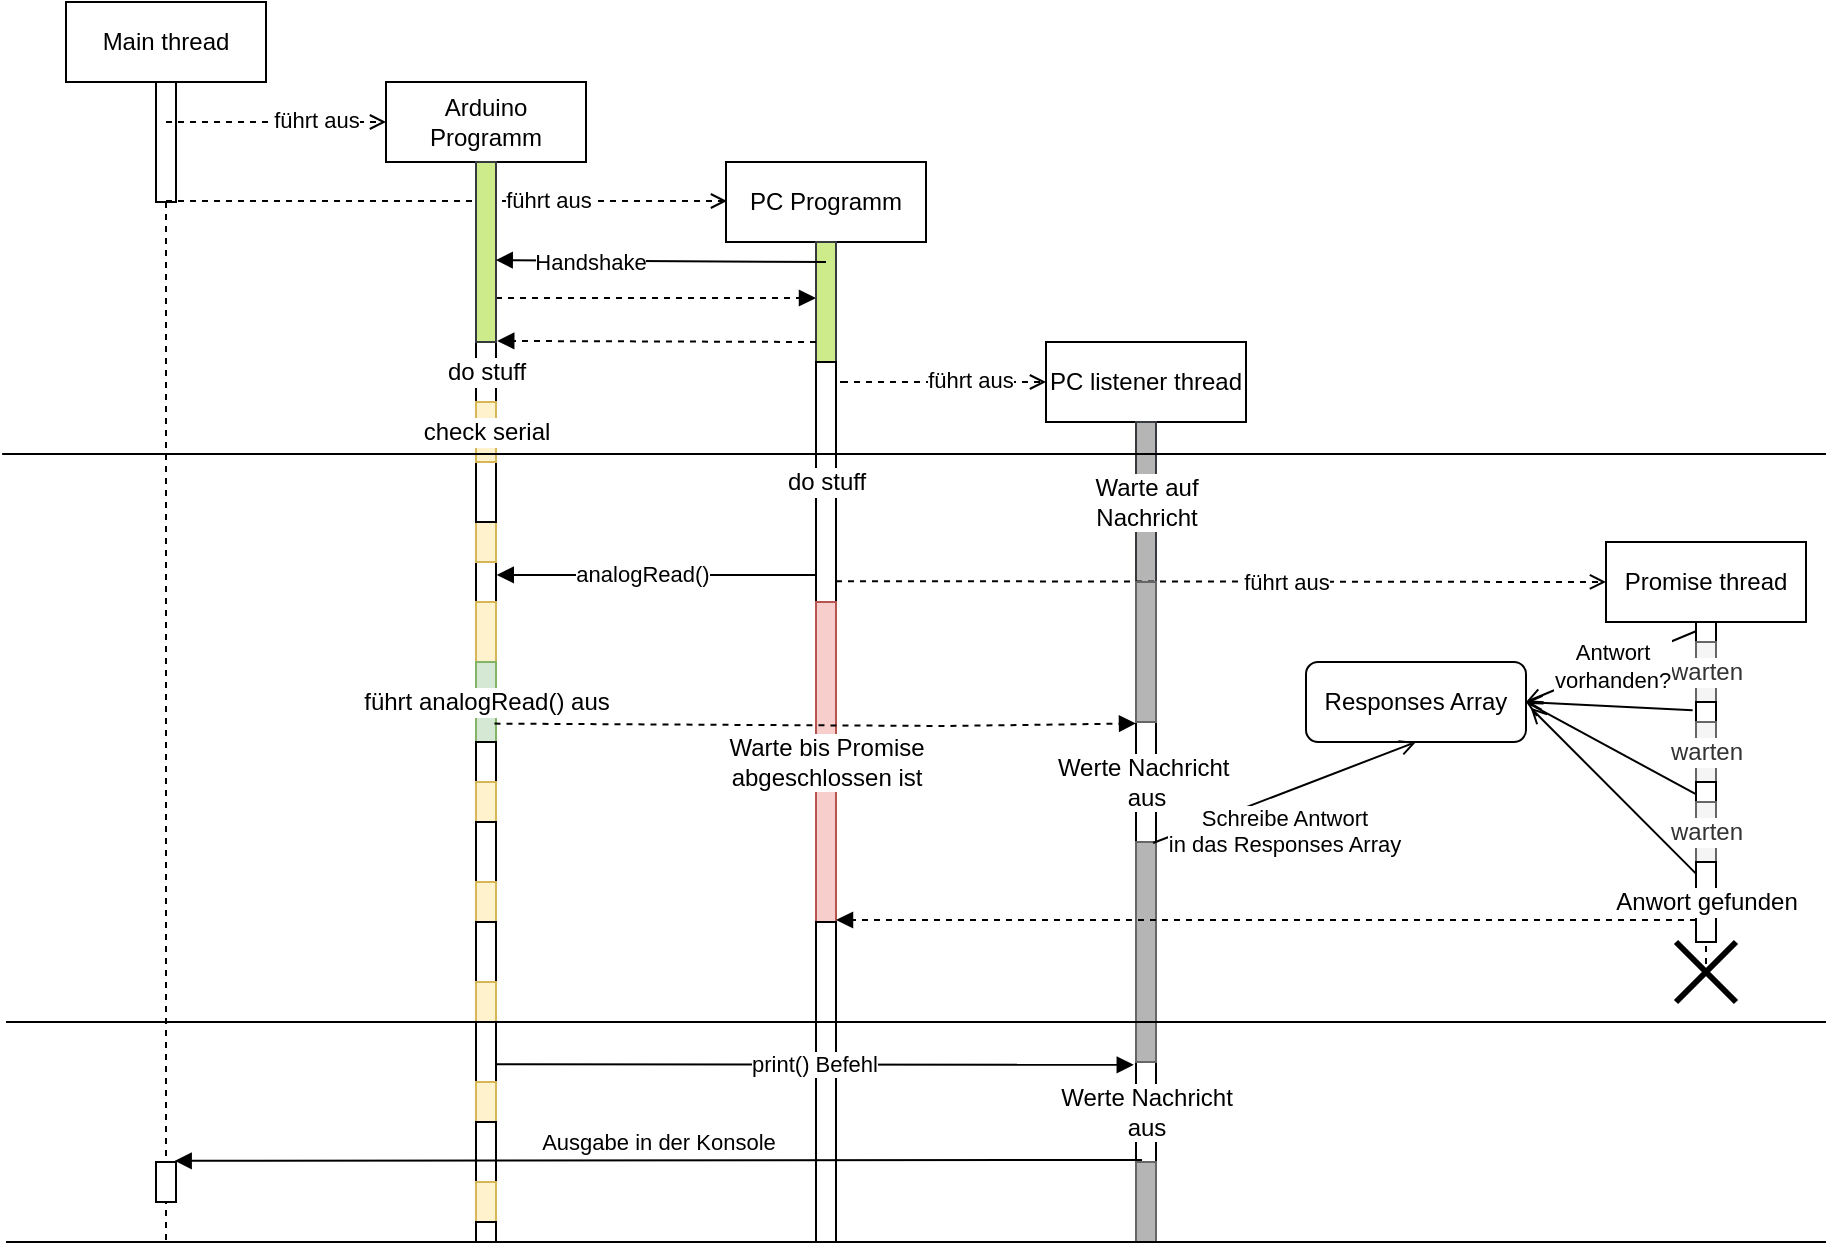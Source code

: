 <mxfile version="20.7.4" type="device"><diagram id="acE3tlP7MQNckMacNCmC" name="Seite-1"><mxGraphModel dx="2237" dy="617" grid="1" gridSize="10" guides="1" tooltips="1" connect="1" arrows="1" fold="1" page="1" pageScale="1" pageWidth="1169" pageHeight="827" math="0" shadow="0"><root><mxCell id="0"/><mxCell id="1" parent="0"/><mxCell id="-ClG9kFUVCWrAjZ1yE3s-3" value="Main thread" style="shape=umlLifeline;perimeter=lifelinePerimeter;whiteSpace=wrap;html=1;container=1;collapsible=0;recursiveResize=0;outlineConnect=0;" parent="1" vertex="1"><mxGeometry width="100" height="620" as="geometry"/></mxCell><mxCell id="-ClG9kFUVCWrAjZ1yE3s-4" value="" style="html=1;points=[];perimeter=orthogonalPerimeter;" parent="-ClG9kFUVCWrAjZ1yE3s-3" vertex="1"><mxGeometry x="45" y="40" width="10" height="60" as="geometry"/></mxCell><mxCell id="-ClG9kFUVCWrAjZ1yE3s-79" value="" style="html=1;points=[];perimeter=orthogonalPerimeter;" parent="-ClG9kFUVCWrAjZ1yE3s-3" vertex="1"><mxGeometry x="45" y="580" width="10" height="20" as="geometry"/></mxCell><mxCell id="-ClG9kFUVCWrAjZ1yE3s-5" value="" style="html=1;verticalAlign=bottom;labelBackgroundColor=none;endArrow=open;endFill=0;dashed=1;rounded=0;" parent="1" source="-ClG9kFUVCWrAjZ1yE3s-3" edge="1"><mxGeometry width="160" relative="1" as="geometry"><mxPoint x="260" y="30" as="sourcePoint"/><mxPoint x="160" y="60" as="targetPoint"/></mxGeometry></mxCell><mxCell id="-ClG9kFUVCWrAjZ1yE3s-8" value="führt aus" style="edgeLabel;html=1;align=center;verticalAlign=middle;resizable=0;points=[];" parent="-ClG9kFUVCWrAjZ1yE3s-5" vertex="1" connectable="0"><mxGeometry x="0.359" y="1" relative="1" as="geometry"><mxPoint as="offset"/></mxGeometry></mxCell><mxCell id="-ClG9kFUVCWrAjZ1yE3s-6" value="Arduino Programm" style="shape=umlLifeline;perimeter=lifelinePerimeter;whiteSpace=wrap;html=1;container=1;collapsible=0;recursiveResize=0;outlineConnect=0;" parent="1" vertex="1"><mxGeometry x="160" y="40" width="100" height="580" as="geometry"/></mxCell><mxCell id="-ClG9kFUVCWrAjZ1yE3s-11" value="" style="html=1;verticalAlign=bottom;labelBackgroundColor=none;endArrow=open;endFill=0;dashed=1;rounded=0;" parent="-ClG9kFUVCWrAjZ1yE3s-6" source="-ClG9kFUVCWrAjZ1yE3s-3" edge="1"><mxGeometry width="160" relative="1" as="geometry"><mxPoint x="60" y="59.5" as="sourcePoint"/><mxPoint x="170.5" y="59.5" as="targetPoint"/></mxGeometry></mxCell><mxCell id="-ClG9kFUVCWrAjZ1yE3s-12" value="führt aus" style="edgeLabel;html=1;align=center;verticalAlign=middle;resizable=0;points=[];" parent="-ClG9kFUVCWrAjZ1yE3s-11" vertex="1" connectable="0"><mxGeometry x="0.359" y="1" relative="1" as="geometry"><mxPoint as="offset"/></mxGeometry></mxCell><mxCell id="-ClG9kFUVCWrAjZ1yE3s-20" value="" style="html=1;verticalAlign=bottom;labelBackgroundColor=none;endArrow=block;endFill=1;dashed=1;rounded=0;" parent="-ClG9kFUVCWrAjZ1yE3s-6" edge="1"><mxGeometry width="160" relative="1" as="geometry"><mxPoint x="55" y="108" as="sourcePoint"/><mxPoint x="215" y="108" as="targetPoint"/><Array as="points"><mxPoint x="110" y="108"/></Array></mxGeometry></mxCell><mxCell id="-ClG9kFUVCWrAjZ1yE3s-29" value="do stuff" style="html=1;points=[];perimeter=orthogonalPerimeter;labelBackgroundColor=default;" parent="-ClG9kFUVCWrAjZ1yE3s-6" vertex="1"><mxGeometry x="45" y="130" width="10" height="30" as="geometry"/></mxCell><mxCell id="-ClG9kFUVCWrAjZ1yE3s-31" value="" style="html=1;points=[];perimeter=orthogonalPerimeter;" parent="-ClG9kFUVCWrAjZ1yE3s-6" vertex="1"><mxGeometry x="45" y="240" width="10" height="20" as="geometry"/></mxCell><mxCell id="-ClG9kFUVCWrAjZ1yE3s-32" value="" style="html=1;points=[];perimeter=orthogonalPerimeter;fillColor=#fff2cc;strokeColor=#d6b656;" parent="-ClG9kFUVCWrAjZ1yE3s-6" vertex="1"><mxGeometry x="45" y="260" width="10" height="30" as="geometry"/></mxCell><mxCell id="-ClG9kFUVCWrAjZ1yE3s-33" value="führt analogRead() aus" style="html=1;points=[];perimeter=orthogonalPerimeter;fillColor=#d5e8d4;strokeColor=#82b366;labelBackgroundColor=default;" parent="-ClG9kFUVCWrAjZ1yE3s-6" vertex="1"><mxGeometry x="45" y="290" width="10" height="40" as="geometry"/></mxCell><mxCell id="-ClG9kFUVCWrAjZ1yE3s-70" value="" style="html=1;points=[];perimeter=orthogonalPerimeter;" parent="-ClG9kFUVCWrAjZ1yE3s-6" vertex="1"><mxGeometry x="45" y="470" width="10" height="30" as="geometry"/></mxCell><mxCell id="lbJqCuB5Kz1Hi0ESYfwb-6" value="" style="html=1;points=[];perimeter=orthogonalPerimeter;fillColor=#cdeb8b;strokeColor=#36393d;" vertex="1" parent="-ClG9kFUVCWrAjZ1yE3s-6"><mxGeometry x="45" y="40" width="10" height="90" as="geometry"/></mxCell><mxCell id="lbJqCuB5Kz1Hi0ESYfwb-9" value="" style="html=1;points=[];perimeter=orthogonalPerimeter;fillColor=#fff2cc;strokeColor=#d6b656;" vertex="1" parent="-ClG9kFUVCWrAjZ1yE3s-6"><mxGeometry x="45" y="220" width="10" height="20" as="geometry"/></mxCell><mxCell id="lbJqCuB5Kz1Hi0ESYfwb-7" value="" style="html=1;points=[];perimeter=orthogonalPerimeter;" vertex="1" parent="-ClG9kFUVCWrAjZ1yE3s-6"><mxGeometry x="45" y="190" width="10" height="30" as="geometry"/></mxCell><mxCell id="lbJqCuB5Kz1Hi0ESYfwb-10" value="" style="html=1;points=[];perimeter=orthogonalPerimeter;" vertex="1" parent="-ClG9kFUVCWrAjZ1yE3s-6"><mxGeometry x="45" y="330" width="10" height="20" as="geometry"/></mxCell><mxCell id="-ClG9kFUVCWrAjZ1yE3s-30" value="check serial" style="html=1;points=[];perimeter=orthogonalPerimeter;fillColor=#fff2cc;strokeColor=#d6b656;labelBackgroundColor=default;" parent="-ClG9kFUVCWrAjZ1yE3s-6" vertex="1"><mxGeometry x="45" y="160" width="10" height="30" as="geometry"/></mxCell><mxCell id="lbJqCuB5Kz1Hi0ESYfwb-21" value="" style="html=1;points=[];perimeter=orthogonalPerimeter;fillColor=#fff2cc;strokeColor=#d6b656;" vertex="1" parent="-ClG9kFUVCWrAjZ1yE3s-6"><mxGeometry x="45" y="350" width="10" height="20" as="geometry"/></mxCell><mxCell id="lbJqCuB5Kz1Hi0ESYfwb-22" value="" style="html=1;points=[];perimeter=orthogonalPerimeter;" vertex="1" parent="-ClG9kFUVCWrAjZ1yE3s-6"><mxGeometry x="45" y="370" width="10" height="30" as="geometry"/></mxCell><mxCell id="lbJqCuB5Kz1Hi0ESYfwb-23" value="" style="html=1;points=[];perimeter=orthogonalPerimeter;fillColor=#fff2cc;strokeColor=#d6b656;" vertex="1" parent="-ClG9kFUVCWrAjZ1yE3s-6"><mxGeometry x="45" y="400" width="10" height="20" as="geometry"/></mxCell><mxCell id="lbJqCuB5Kz1Hi0ESYfwb-24" value="" style="html=1;points=[];perimeter=orthogonalPerimeter;" vertex="1" parent="-ClG9kFUVCWrAjZ1yE3s-6"><mxGeometry x="45" y="420" width="10" height="30" as="geometry"/></mxCell><mxCell id="lbJqCuB5Kz1Hi0ESYfwb-25" value="" style="html=1;points=[];perimeter=orthogonalPerimeter;fillColor=#fff2cc;strokeColor=#d6b656;" vertex="1" parent="-ClG9kFUVCWrAjZ1yE3s-6"><mxGeometry x="45" y="450" width="10" height="20" as="geometry"/></mxCell><mxCell id="lbJqCuB5Kz1Hi0ESYfwb-26" value="" style="html=1;points=[];perimeter=orthogonalPerimeter;fillColor=#fff2cc;strokeColor=#d6b656;" vertex="1" parent="-ClG9kFUVCWrAjZ1yE3s-6"><mxGeometry x="45" y="500" width="10" height="20" as="geometry"/></mxCell><mxCell id="lbJqCuB5Kz1Hi0ESYfwb-27" value="" style="html=1;points=[];perimeter=orthogonalPerimeter;" vertex="1" parent="-ClG9kFUVCWrAjZ1yE3s-6"><mxGeometry x="45" y="520" width="10" height="30" as="geometry"/></mxCell><mxCell id="lbJqCuB5Kz1Hi0ESYfwb-28" value="" style="html=1;points=[];perimeter=orthogonalPerimeter;fillColor=#fff2cc;strokeColor=#d6b656;" vertex="1" parent="-ClG9kFUVCWrAjZ1yE3s-6"><mxGeometry x="45" y="550" width="10" height="20" as="geometry"/></mxCell><mxCell id="-ClG9kFUVCWrAjZ1yE3s-9" value="PC Programm" style="shape=umlLifeline;perimeter=lifelinePerimeter;whiteSpace=wrap;html=1;container=1;collapsible=0;recursiveResize=0;outlineConnect=0;" parent="1" vertex="1"><mxGeometry x="330" y="80" width="100" height="540" as="geometry"/></mxCell><mxCell id="-ClG9kFUVCWrAjZ1yE3s-10" value="" style="html=1;points=[];perimeter=orthogonalPerimeter;fillColor=#cdeb8b;strokeColor=#36393d;" parent="-ClG9kFUVCWrAjZ1yE3s-9" vertex="1"><mxGeometry x="45" y="40" width="10" height="60" as="geometry"/></mxCell><mxCell id="-ClG9kFUVCWrAjZ1yE3s-13" value="" style="html=1;verticalAlign=bottom;labelBackgroundColor=none;endArrow=open;endFill=0;dashed=1;rounded=0;" parent="-ClG9kFUVCWrAjZ1yE3s-9" edge="1"><mxGeometry width="160" relative="1" as="geometry"><mxPoint x="60" y="110" as="sourcePoint"/><mxPoint x="160" y="110" as="targetPoint"/><Array as="points"><mxPoint x="50" y="110"/><mxPoint x="60" y="110"/><mxPoint x="110" y="110"/></Array></mxGeometry></mxCell><mxCell id="-ClG9kFUVCWrAjZ1yE3s-14" value="führt aus" style="edgeLabel;html=1;align=center;verticalAlign=middle;resizable=0;points=[];" parent="-ClG9kFUVCWrAjZ1yE3s-13" vertex="1" connectable="0"><mxGeometry x="0.359" y="1" relative="1" as="geometry"><mxPoint as="offset"/></mxGeometry></mxCell><mxCell id="-ClG9kFUVCWrAjZ1yE3s-19" value="" style="html=1;verticalAlign=bottom;labelBackgroundColor=none;endArrow=block;endFill=1;rounded=0;entryX=0.986;entryY=0.545;entryDx=0;entryDy=0;entryPerimeter=0;" parent="-ClG9kFUVCWrAjZ1yE3s-9" target="lbJqCuB5Kz1Hi0ESYfwb-6" edge="1"><mxGeometry width="160" relative="1" as="geometry"><mxPoint x="50" y="50" as="sourcePoint"/><mxPoint x="-110" y="50" as="targetPoint"/></mxGeometry></mxCell><mxCell id="-ClG9kFUVCWrAjZ1yE3s-26" value="Handshake" style="edgeLabel;html=1;align=center;verticalAlign=middle;resizable=0;points=[];" parent="-ClG9kFUVCWrAjZ1yE3s-19" vertex="1" connectable="0"><mxGeometry x="0.429" relative="1" as="geometry"><mxPoint as="offset"/></mxGeometry></mxCell><mxCell id="-ClG9kFUVCWrAjZ1yE3s-27" value="do stuff" style="html=1;points=[];perimeter=orthogonalPerimeter;labelBackgroundColor=default;" parent="-ClG9kFUVCWrAjZ1yE3s-9" vertex="1"><mxGeometry x="45" y="100" width="10" height="120" as="geometry"/></mxCell><mxCell id="-ClG9kFUVCWrAjZ1yE3s-41" value="Warte bis Promise&lt;br&gt;abgeschlossen ist" style="html=1;points=[];perimeter=orthogonalPerimeter;fillColor=#f8cecc;strokeColor=#b85450;labelBackgroundColor=default;" parent="-ClG9kFUVCWrAjZ1yE3s-9" vertex="1"><mxGeometry x="45" y="220" width="10" height="160" as="geometry"/></mxCell><mxCell id="lbJqCuB5Kz1Hi0ESYfwb-11" value="" style="html=1;points=[];perimeter=orthogonalPerimeter;labelBackgroundColor=default;" vertex="1" parent="-ClG9kFUVCWrAjZ1yE3s-9"><mxGeometry x="45" y="380" width="10" height="160" as="geometry"/></mxCell><mxCell id="-ClG9kFUVCWrAjZ1yE3s-15" value="PC listener thread" style="shape=umlLifeline;perimeter=lifelinePerimeter;whiteSpace=wrap;html=1;container=1;collapsible=0;recursiveResize=0;outlineConnect=0;" parent="1" vertex="1"><mxGeometry x="490" y="170" width="100" height="450" as="geometry"/></mxCell><mxCell id="lbJqCuB5Kz1Hi0ESYfwb-1" value="Warte auf&lt;br&gt;Nachricht" style="html=1;points=[];perimeter=orthogonalPerimeter;labelBackgroundColor=default;fillColor=#B5B5B5;strokeColor=#36393d;labelPosition=center;verticalLabelPosition=middle;align=center;verticalAlign=middle;" vertex="1" parent="-ClG9kFUVCWrAjZ1yE3s-15"><mxGeometry x="45" y="40" width="10" height="80" as="geometry"/></mxCell><mxCell id="-ClG9kFUVCWrAjZ1yE3s-40" value="führt aus" style="html=1;verticalAlign=middle;labelBackgroundColor=default;endArrow=open;endFill=0;dashed=1;rounded=0;labelPosition=center;verticalLabelPosition=middle;align=center;" parent="-ClG9kFUVCWrAjZ1yE3s-15" edge="1"><mxGeometry x="0.169" width="160" relative="1" as="geometry"><mxPoint x="-105" y="119.58" as="sourcePoint"/><mxPoint x="280" y="120" as="targetPoint"/><mxPoint as="offset"/></mxGeometry></mxCell><mxCell id="-ClG9kFUVCWrAjZ1yE3s-56" value="Werte Nachricht&amp;nbsp;&lt;br&gt;aus" style="html=1;points=[];perimeter=orthogonalPerimeter;labelBackgroundColor=default;" parent="-ClG9kFUVCWrAjZ1yE3s-15" vertex="1"><mxGeometry x="45" y="190" width="10" height="60" as="geometry"/></mxCell><mxCell id="lbJqCuB5Kz1Hi0ESYfwb-3" value="" style="edgeStyle=orthogonalEdgeStyle;rounded=0;orthogonalLoop=1;jettySize=auto;html=1;" edge="1" parent="-ClG9kFUVCWrAjZ1yE3s-15" source="-ClG9kFUVCWrAjZ1yE3s-77" target="lbJqCuB5Kz1Hi0ESYfwb-2"><mxGeometry relative="1" as="geometry"/></mxCell><mxCell id="-ClG9kFUVCWrAjZ1yE3s-77" value="Werte Nachricht&lt;br&gt;aus" style="html=1;points=[];perimeter=orthogonalPerimeter;labelBackgroundColor=default;" parent="-ClG9kFUVCWrAjZ1yE3s-15" vertex="1"><mxGeometry x="45" y="360" width="10" height="50" as="geometry"/></mxCell><mxCell id="lbJqCuB5Kz1Hi0ESYfwb-2" value="" style="html=1;points=[];perimeter=orthogonalPerimeter;labelBackgroundColor=default;fillColor=#B5B5B5;fontColor=#333333;strokeColor=#666666;" vertex="1" parent="-ClG9kFUVCWrAjZ1yE3s-15"><mxGeometry x="45" y="250" width="10" height="110" as="geometry"/></mxCell><mxCell id="lbJqCuB5Kz1Hi0ESYfwb-4" value="" style="html=1;points=[];perimeter=orthogonalPerimeter;labelBackgroundColor=default;fillColor=#B5B5B5;fontColor=#333333;strokeColor=#666666;" vertex="1" parent="-ClG9kFUVCWrAjZ1yE3s-15"><mxGeometry x="45" y="410" width="10" height="40" as="geometry"/></mxCell><mxCell id="lbJqCuB5Kz1Hi0ESYfwb-14" value="" style="html=1;points=[];perimeter=orthogonalPerimeter;labelBackgroundColor=default;fillColor=#B5B5B5;fontColor=#333333;strokeColor=#666666;" vertex="1" parent="-ClG9kFUVCWrAjZ1yE3s-15"><mxGeometry x="45" y="120" width="10" height="70" as="geometry"/></mxCell><mxCell id="-ClG9kFUVCWrAjZ1yE3s-25" value="" style="html=1;verticalAlign=bottom;labelBackgroundColor=none;endArrow=block;endFill=1;dashed=1;rounded=0;entryX=1.062;entryY=0.994;entryDx=0;entryDy=0;entryPerimeter=0;" parent="1" edge="1" target="lbJqCuB5Kz1Hi0ESYfwb-6"><mxGeometry width="160" relative="1" as="geometry"><mxPoint x="375" y="170" as="sourcePoint"/><mxPoint x="210.222" y="170" as="targetPoint"/></mxGeometry></mxCell><mxCell id="-ClG9kFUVCWrAjZ1yE3s-28" value="" style="html=1;verticalAlign=bottom;labelBackgroundColor=none;endArrow=block;endFill=1;rounded=0;entryX=1.038;entryY=0.322;entryDx=0;entryDy=0;entryPerimeter=0;" parent="1" source="-ClG9kFUVCWrAjZ1yE3s-27" target="-ClG9kFUVCWrAjZ1yE3s-31" edge="1"><mxGeometry width="160" relative="1" as="geometry"><mxPoint x="70" y="310" as="sourcePoint"/><mxPoint x="280" y="280" as="targetPoint"/></mxGeometry></mxCell><mxCell id="-ClG9kFUVCWrAjZ1yE3s-36" value="analogRead()" style="edgeLabel;html=1;align=center;verticalAlign=middle;resizable=0;points=[];" parent="-ClG9kFUVCWrAjZ1yE3s-28" vertex="1" connectable="0"><mxGeometry x="0.096" y="-1" relative="1" as="geometry"><mxPoint as="offset"/></mxGeometry></mxCell><mxCell id="-ClG9kFUVCWrAjZ1yE3s-38" value="Responses Array" style="rounded=1;whiteSpace=wrap;html=1;labelBackgroundColor=default;" parent="1" vertex="1"><mxGeometry x="620" y="330" width="110" height="40" as="geometry"/></mxCell><mxCell id="-ClG9kFUVCWrAjZ1yE3s-39" value="Promise thread" style="shape=umlLifeline;perimeter=lifelinePerimeter;whiteSpace=wrap;html=1;container=1;collapsible=0;recursiveResize=0;outlineConnect=0;labelPosition=center;verticalLabelPosition=middle;align=center;verticalAlign=middle;" parent="1" vertex="1"><mxGeometry x="770" y="270" width="100" height="220" as="geometry"/></mxCell><mxCell id="-ClG9kFUVCWrAjZ1yE3s-42" value="" style="html=1;points=[];perimeter=orthogonalPerimeter;" parent="-ClG9kFUVCWrAjZ1yE3s-39" vertex="1"><mxGeometry x="45" y="40" width="10" height="10" as="geometry"/></mxCell><mxCell id="-ClG9kFUVCWrAjZ1yE3s-48" value="warten" style="html=1;points=[];perimeter=orthogonalPerimeter;fillColor=#f5f5f5;fontColor=#333333;strokeColor=#666666;labelBackgroundColor=default;" parent="-ClG9kFUVCWrAjZ1yE3s-39" vertex="1"><mxGeometry x="45" y="50" width="10" height="30" as="geometry"/></mxCell><mxCell id="-ClG9kFUVCWrAjZ1yE3s-49" value="" style="html=1;points=[];perimeter=orthogonalPerimeter;" parent="-ClG9kFUVCWrAjZ1yE3s-39" vertex="1"><mxGeometry x="45" y="80" width="10" height="10" as="geometry"/></mxCell><mxCell id="-ClG9kFUVCWrAjZ1yE3s-60" value="warten" style="html=1;points=[];perimeter=orthogonalPerimeter;fillColor=#f5f5f5;fontColor=#333333;strokeColor=#666666;labelBackgroundColor=default;" parent="-ClG9kFUVCWrAjZ1yE3s-39" vertex="1"><mxGeometry x="45" y="90" width="10" height="30" as="geometry"/></mxCell><mxCell id="-ClG9kFUVCWrAjZ1yE3s-61" value="" style="html=1;points=[];perimeter=orthogonalPerimeter;" parent="-ClG9kFUVCWrAjZ1yE3s-39" vertex="1"><mxGeometry x="45" y="120" width="10" height="10" as="geometry"/></mxCell><mxCell id="-ClG9kFUVCWrAjZ1yE3s-64" value="warten" style="html=1;points=[];perimeter=orthogonalPerimeter;fillColor=#f5f5f5;fontColor=#333333;strokeColor=#666666;labelBackgroundColor=default;" parent="-ClG9kFUVCWrAjZ1yE3s-39" vertex="1"><mxGeometry x="45" y="130" width="10" height="30" as="geometry"/></mxCell><mxCell id="-ClG9kFUVCWrAjZ1yE3s-65" value="Anwort gefunden" style="html=1;points=[];perimeter=orthogonalPerimeter;labelBackgroundColor=default;" parent="-ClG9kFUVCWrAjZ1yE3s-39" vertex="1"><mxGeometry x="45" y="160" width="10" height="40" as="geometry"/></mxCell><mxCell id="-ClG9kFUVCWrAjZ1yE3s-67" value="" style="shape=umlDestroy;whiteSpace=wrap;html=1;strokeWidth=3;labelBackgroundColor=default;" parent="-ClG9kFUVCWrAjZ1yE3s-39" vertex="1"><mxGeometry x="35" y="200" width="30" height="30" as="geometry"/></mxCell><mxCell id="-ClG9kFUVCWrAjZ1yE3s-53" value="" style="endArrow=open;html=1;rounded=0;align=center;verticalAlign=top;endFill=0;labelBackgroundColor=none;endSize=6;strokeColor=default;curved=1;entryX=1;entryY=0.5;entryDx=0;entryDy=0;exitX=-0.168;exitY=0.416;exitDx=0;exitDy=0;exitPerimeter=0;" parent="1" source="-ClG9kFUVCWrAjZ1yE3s-49" target="-ClG9kFUVCWrAjZ1yE3s-38" edge="1"><mxGeometry relative="1" as="geometry"><mxPoint x="524" y="312" as="targetPoint"/><mxPoint x="820" y="355" as="sourcePoint"/></mxGeometry></mxCell><mxCell id="-ClG9kFUVCWrAjZ1yE3s-59" value="Schreibe Antwort&lt;br&gt;in das Responses Array" style="endArrow=open;html=1;rounded=0;align=center;verticalAlign=top;endFill=0;labelBackgroundColor=default;endSize=6;strokeColor=default;exitX=0.856;exitY=1.008;exitDx=0;exitDy=0;exitPerimeter=0;entryX=0.5;entryY=1;entryDx=0;entryDy=0;" parent="1" source="-ClG9kFUVCWrAjZ1yE3s-56" target="-ClG9kFUVCWrAjZ1yE3s-38" edge="1"><mxGeometry relative="1" as="geometry"><mxPoint x="874.9" y="431.6" as="targetPoint"/><mxPoint x="550" y="430" as="sourcePoint"/></mxGeometry></mxCell><mxCell id="-ClG9kFUVCWrAjZ1yE3s-62" value="" style="endArrow=open;html=1;rounded=0;align=center;verticalAlign=top;endFill=0;labelBackgroundColor=none;endSize=6;strokeColor=default;curved=1;exitX=-0.008;exitY=0.608;exitDx=0;exitDy=0;exitPerimeter=0;" parent="1" source="-ClG9kFUVCWrAjZ1yE3s-61" edge="1"><mxGeometry relative="1" as="geometry"><mxPoint x="730" y="350" as="targetPoint"/><mxPoint x="830" y="365" as="sourcePoint"/></mxGeometry></mxCell><mxCell id="-ClG9kFUVCWrAjZ1yE3s-63" value="Antwort&lt;br&gt;vorhanden?&lt;br&gt;" style="endArrow=open;html=1;rounded=0;align=center;verticalAlign=middle;endFill=0;labelBackgroundColor=default;endSize=6;strokeColor=default;curved=1;exitX=0.024;exitY=0.448;exitDx=0;exitDy=0;exitPerimeter=0;labelPosition=center;verticalLabelPosition=middle;" parent="1" source="-ClG9kFUVCWrAjZ1yE3s-42" edge="1"><mxGeometry relative="1" as="geometry"><mxPoint x="730" y="350" as="targetPoint"/><mxPoint x="823.32" y="364.16" as="sourcePoint"/></mxGeometry></mxCell><mxCell id="-ClG9kFUVCWrAjZ1yE3s-66" value="" style="endArrow=open;html=1;rounded=0;align=center;verticalAlign=top;endFill=0;labelBackgroundColor=none;endSize=6;strokeColor=default;curved=1;exitX=0.024;exitY=0.152;exitDx=0;exitDy=0;exitPerimeter=0;entryX=1.021;entryY=0.572;entryDx=0;entryDy=0;entryPerimeter=0;" parent="1" source="-ClG9kFUVCWrAjZ1yE3s-65" target="-ClG9kFUVCWrAjZ1yE3s-38" edge="1"><mxGeometry relative="1" as="geometry"><mxPoint x="710" y="400" as="targetPoint"/><mxPoint x="794.92" y="446.08" as="sourcePoint"/></mxGeometry></mxCell><mxCell id="-ClG9kFUVCWrAjZ1yE3s-73" value="" style="endArrow=none;html=1;rounded=0;labelBackgroundColor=default;strokeColor=default;" parent="1" edge="1"><mxGeometry width="50" height="50" relative="1" as="geometry"><mxPoint x="-30" y="510.0" as="sourcePoint"/><mxPoint x="880" y="510.0" as="targetPoint"/></mxGeometry></mxCell><mxCell id="-ClG9kFUVCWrAjZ1yE3s-72" value="" style="endArrow=none;html=1;rounded=0;labelBackgroundColor=default;strokeColor=default;startArrow=none;" parent="1" edge="1"><mxGeometry width="50" height="50" relative="1" as="geometry"><mxPoint x="-31.92" y="226" as="sourcePoint"/><mxPoint x="880" y="226" as="targetPoint"/></mxGeometry></mxCell><mxCell id="vxNCerzqOKOlMG8pdz0h-1" value="" style="endArrow=none;html=1;rounded=0;labelBackgroundColor=default;strokeColor=default;" parent="1" edge="1"><mxGeometry width="50" height="50" relative="1" as="geometry"><mxPoint x="-30" y="620" as="sourcePoint"/><mxPoint x="880" y="620" as="targetPoint"/></mxGeometry></mxCell><mxCell id="lbJqCuB5Kz1Hi0ESYfwb-13" value="" style="html=1;verticalAlign=bottom;labelBackgroundColor=none;endArrow=block;endFill=1;dashed=1;rounded=0;exitX=0.924;exitY=0.77;exitDx=0;exitDy=0;exitPerimeter=0;entryX=0.001;entryY=0.012;entryDx=0;entryDy=0;entryPerimeter=0;" edge="1" parent="1" source="-ClG9kFUVCWrAjZ1yE3s-33" target="-ClG9kFUVCWrAjZ1yE3s-56"><mxGeometry width="160" relative="1" as="geometry"><mxPoint x="280" y="360" as="sourcePoint"/><mxPoint x="530" y="362" as="targetPoint"/><Array as="points"><mxPoint x="440" y="362"/></Array></mxGeometry></mxCell><mxCell id="lbJqCuB5Kz1Hi0ESYfwb-17" value="Ausgabe in der Konsole" style="html=1;verticalAlign=bottom;labelBackgroundColor=none;endArrow=block;endFill=1;rounded=0;entryX=0.934;entryY=-0.03;entryDx=0;entryDy=0;entryPerimeter=0;exitX=0.3;exitY=-0.026;exitDx=0;exitDy=0;exitPerimeter=0;" edge="1" parent="1" source="lbJqCuB5Kz1Hi0ESYfwb-4" target="-ClG9kFUVCWrAjZ1yE3s-79"><mxGeometry width="160" relative="1" as="geometry"><mxPoint x="160" y="670" as="sourcePoint"/><mxPoint x="320" y="670" as="targetPoint"/></mxGeometry></mxCell><mxCell id="lbJqCuB5Kz1Hi0ESYfwb-18" value="print() Befehl" style="html=1;verticalAlign=middle;labelBackgroundColor=default;endArrow=block;endFill=1;rounded=0;entryX=-0.111;entryY=0.028;entryDx=0;entryDy=0;entryPerimeter=0;labelPosition=center;verticalLabelPosition=middle;align=center;exitX=0.973;exitY=0.706;exitDx=0;exitDy=0;exitPerimeter=0;" edge="1" parent="1" source="-ClG9kFUVCWrAjZ1yE3s-70" target="-ClG9kFUVCWrAjZ1yE3s-77"><mxGeometry width="160" relative="1" as="geometry"><mxPoint x="210" y="530" as="sourcePoint"/><mxPoint x="64.34" y="589.4" as="targetPoint"/></mxGeometry></mxCell><mxCell id="lbJqCuB5Kz1Hi0ESYfwb-19" value="" style="html=1;verticalAlign=bottom;labelBackgroundColor=none;endArrow=block;endFill=1;dashed=1;rounded=0;" edge="1" parent="1"><mxGeometry width="160" relative="1" as="geometry"><mxPoint x="815" y="459" as="sourcePoint"/><mxPoint x="385" y="459" as="targetPoint"/></mxGeometry></mxCell><mxCell id="lbJqCuB5Kz1Hi0ESYfwb-29" value="" style="html=1;points=[];perimeter=orthogonalPerimeter;" vertex="1" parent="1"><mxGeometry x="205" y="610" width="10" height="10" as="geometry"/></mxCell></root></mxGraphModel></diagram></mxfile>